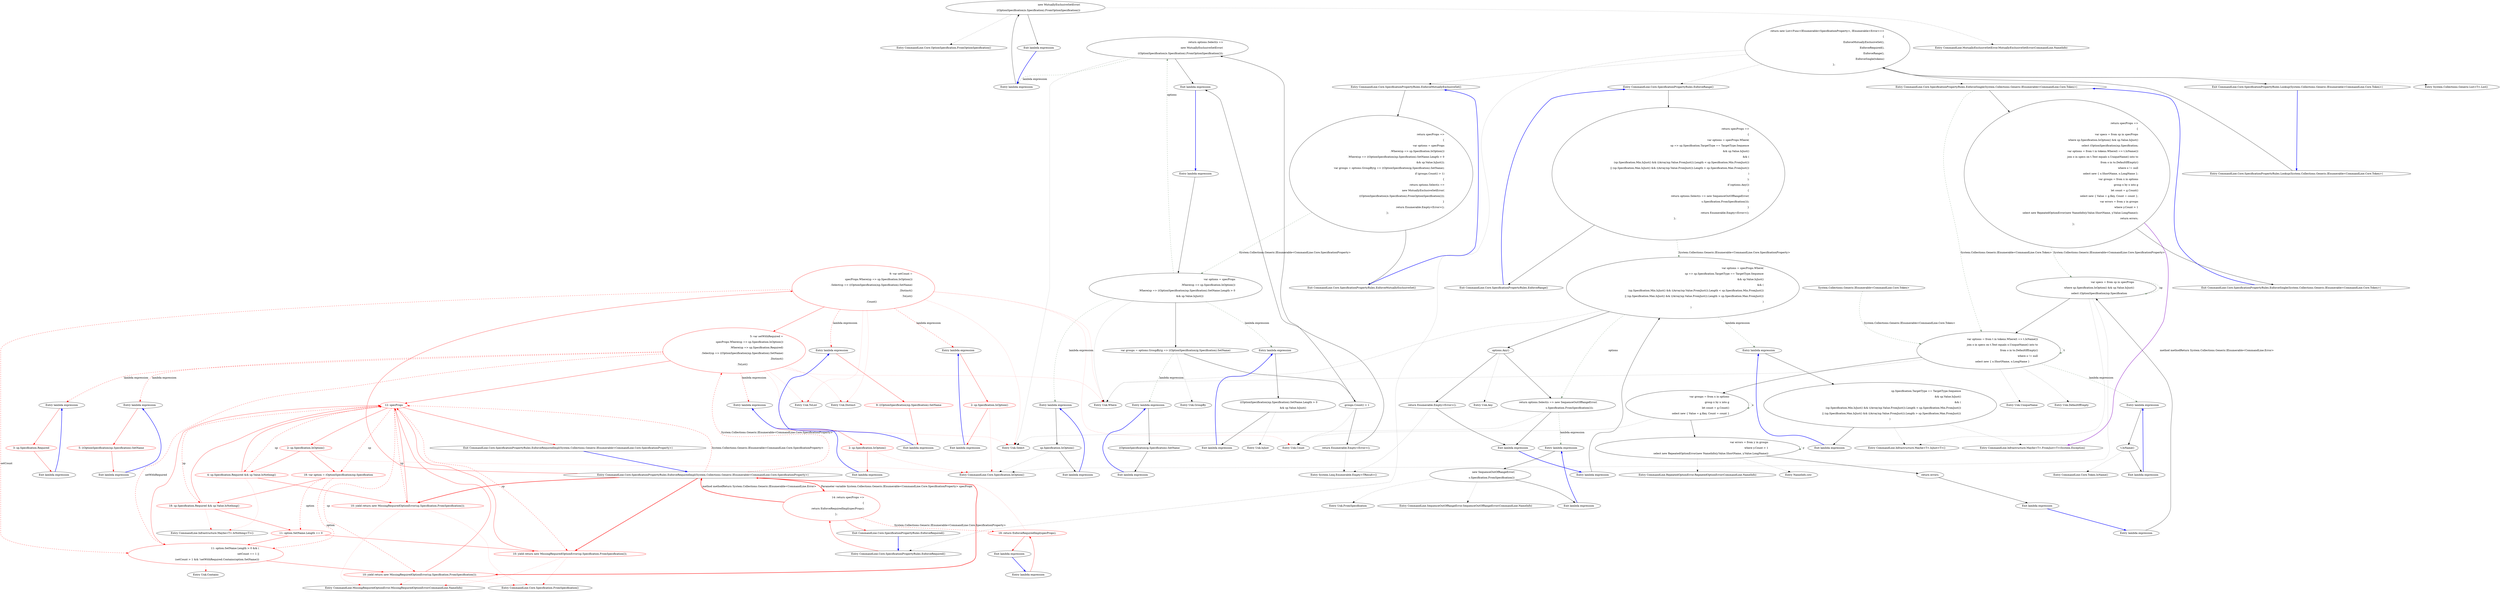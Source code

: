 digraph  {
m0_37 [cluster="CommandLine.Core.OptionSpecification.FromOptionSpecification()", file="SpecificationPropertyRules.cs", label="Entry CommandLine.Core.OptionSpecification.FromOptionSpecification()", span="15-15"];
m0_109 [cluster="NameInfo.cstr", file="SpecificationPropertyRules.cs", label="Entry NameInfo.cstr", span=""];
m0_4 [cluster="CommandLine.Core.SpecificationPropertyRules.EnforceMutuallyExclusiveSet()", file="SpecificationPropertyRules.cs", label="Entry CommandLine.Core.SpecificationPropertyRules.EnforceMutuallyExclusiveSet()", span="24-24"];
m0_8 [cluster="CommandLine.Core.SpecificationPropertyRules.EnforceMutuallyExclusiveSet()", file="SpecificationPropertyRules.cs", label="return specProps =>\r\n                {\r\n                    var options = specProps\r\n                            .Where(sp => sp.Specification.IsOption())\r\n                            .Where(sp => ((OptionSpecification)sp.Specification).SetName.Length > 0\r\n                                   && sp.Value.IsJust());\r\n                    var groups = options.GroupBy(g => ((OptionSpecification)g.Specification).SetName);\r\n                    if (groups.Count() > 1)\r\n                    {\r\n                        return options.Select(s =>\r\n                            new MutuallyExclusiveSetError(\r\n                                ((OptionSpecification)s.Specification).FromOptionSpecification()));\r\n                    }\r\n                    return Enumerable.Empty<Error>();\r\n                };", span="26-40"];
m0_9 [cluster="CommandLine.Core.SpecificationPropertyRules.EnforceMutuallyExclusiveSet()", file="SpecificationPropertyRules.cs", label="Exit CommandLine.Core.SpecificationPropertyRules.EnforceMutuallyExclusiveSet()", span="24-24"];
m0_90 [cluster="CommandLine.Infrastructure.Maybe<T>.IsJust<T>()", file="SpecificationPropertyRules.cs", label="Entry CommandLine.Infrastructure.Maybe<T>.IsJust<T>()", span="149-149"];
m0_6 [cluster="CommandLine.Core.SpecificationPropertyRules.EnforceRange()", file="SpecificationPropertyRules.cs", label="Entry CommandLine.Core.SpecificationPropertyRules.EnforceRange()", span="97-97"];
m0_78 [cluster="CommandLine.Core.SpecificationPropertyRules.EnforceRange()", file="SpecificationPropertyRules.cs", label="return specProps =>\r\n                {\r\n                    var options = specProps.Where(\r\n                        sp => sp.Specification.TargetType == TargetType.Sequence\r\n                        && sp.Value.IsJust()\r\n                        && (\r\n                            (sp.Specification.Min.IsJust() && ((Array)sp.Value.FromJust()).Length < sp.Specification.Min.FromJust())\r\n                            || (sp.Specification.Max.IsJust() && ((Array)sp.Value.FromJust()).Length > sp.Specification.Max.FromJust())\r\n                        )\r\n                    );\r\n                    if (options.Any())\r\n                    {\r\n                        return options.Select(s => new SequenceOutOfRangeError(\r\n                            s.Specification.FromSpecification()));\r\n                    }\r\n                    return Enumerable.Empty<Error>();\r\n                };", span="99-115"];
m0_79 [cluster="CommandLine.Core.SpecificationPropertyRules.EnforceRange()", file="SpecificationPropertyRules.cs", label="Exit CommandLine.Core.SpecificationPropertyRules.EnforceRange()", span="97-97"];
m0_60 [cluster="CommandLine.MissingRequiredOptionError.MissingRequiredOptionError(CommandLine.NameInfo)", file="SpecificationPropertyRules.cs", label="Entry CommandLine.MissingRequiredOptionError.MissingRequiredOptionError(CommandLine.NameInfo)", span="291-291"];
m0_113 [cluster="CommandLine.Core.Token.IsName()", file="SpecificationPropertyRules.cs", label="Entry CommandLine.Core.Token.IsName()", span="68-68"];
m0_86 [cluster="Unk.Any", file="SpecificationPropertyRules.cs", label="Entry Unk.Any", span=""];
m0_43 [cluster="CommandLine.Core.SpecificationPropertyRules.EnforceRequiredImpl(System.Collections.Generic.IEnumerable<CommandLine.Core.SpecificationProperty>)", file="SpecificationPropertyRules.cs", label="Entry CommandLine.Core.SpecificationPropertyRules.EnforceRequiredImpl(System.Collections.Generic.IEnumerable<CommandLine.Core.SpecificationProperty>)", span="51-51"];
m0_44 [cluster="CommandLine.Core.SpecificationPropertyRules.EnforceRequiredImpl(System.Collections.Generic.IEnumerable<CommandLine.Core.SpecificationProperty>)", color=red, community=0, file="SpecificationPropertyRules.cs", label="9: var setCount =\r\n                specProps.Where(sp => sp.Specification.IsOption())\r\n                    .Select(sp => ((OptionSpecification)sp.Specification).SetName)\r\n                    .Distinct()\r\n                    .ToList()\r\n                    .Count()", span="53-58"];
m0_51 [cluster="CommandLine.Core.SpecificationPropertyRules.EnforceRequiredImpl(System.Collections.Generic.IEnumerable<CommandLine.Core.SpecificationProperty>)", color=red, community=0, file="SpecificationPropertyRules.cs", label="10: yield return new MissingRequiredOptionError(sp.Specification.FromSpecification());", span="76-76"];
m0_53 [cluster="CommandLine.Core.SpecificationPropertyRules.EnforceRequiredImpl(System.Collections.Generic.IEnumerable<CommandLine.Core.SpecificationProperty>)", color=red, community=0, file="SpecificationPropertyRules.cs", label="10: yield return new MissingRequiredOptionError(sp.Specification.FromSpecification());", span="83-83"];
m0_55 [cluster="CommandLine.Core.SpecificationPropertyRules.EnforceRequiredImpl(System.Collections.Generic.IEnumerable<CommandLine.Core.SpecificationProperty>)", color=red, community=0, file="SpecificationPropertyRules.cs", label="10: yield return new MissingRequiredOptionError(sp.Specification.FromSpecification());", span="91-91"];
m0_45 [cluster="CommandLine.Core.SpecificationPropertyRules.EnforceRequiredImpl(System.Collections.Generic.IEnumerable<CommandLine.Core.SpecificationProperty>)", color=red, community=0, file="SpecificationPropertyRules.cs", label="5: var setWithRequired =\r\n                specProps.Where(sp => sp.Specification.IsOption())\r\n                    .Where(sp => sp.Specification.Required)\r\n                    .Select(sp => ((OptionSpecification)sp.Specification).SetName)\r\n                    .Distinct()\r\n                    .ToList()", span="60-65"];
m0_46 [cluster="CommandLine.Core.SpecificationPropertyRules.EnforceRequiredImpl(System.Collections.Generic.IEnumerable<CommandLine.Core.SpecificationProperty>)", color=red, community=0, file="SpecificationPropertyRules.cs", label="12: specProps", span="67-67"];
m0_52 [cluster="CommandLine.Core.SpecificationPropertyRules.EnforceRequiredImpl(System.Collections.Generic.IEnumerable<CommandLine.Core.SpecificationProperty>)", color=red, community=0, file="SpecificationPropertyRules.cs", label="11: option.SetName.Length > 0 && (\r\n                            setCount == 1 ||\r\n                            (setCount > 1 && !setWithRequired.Contains(option.SetName)))", span="78-80"];
m0_47 [cluster="CommandLine.Core.SpecificationPropertyRules.EnforceRequiredImpl(System.Collections.Generic.IEnumerable<CommandLine.Core.SpecificationProperty>)", color=red, community=0, file="SpecificationPropertyRules.cs", label="2: sp.Specification.IsOption()", span="69-69"];
m0_48 [cluster="CommandLine.Core.SpecificationPropertyRules.EnforceRequiredImpl(System.Collections.Generic.IEnumerable<CommandLine.Core.SpecificationProperty>)", color=red, community=0, file="SpecificationPropertyRules.cs", label="18: var option = (OptionSpecification)sp.Specification", span="71-71"];
m0_49 [cluster="CommandLine.Core.SpecificationPropertyRules.EnforceRequiredImpl(System.Collections.Generic.IEnumerable<CommandLine.Core.SpecificationProperty>)", color=red, community=0, file="SpecificationPropertyRules.cs", label="18: sp.Specification.Required && sp.Value.IsNothing()", span="72-72"];
m0_54 [cluster="CommandLine.Core.SpecificationPropertyRules.EnforceRequiredImpl(System.Collections.Generic.IEnumerable<CommandLine.Core.SpecificationProperty>)", color=red, community=0, file="SpecificationPropertyRules.cs", label="4: sp.Specification.Required && sp.Value.IsNothing()", span="89-89"];
m0_50 [cluster="CommandLine.Core.SpecificationPropertyRules.EnforceRequiredImpl(System.Collections.Generic.IEnumerable<CommandLine.Core.SpecificationProperty>)", color=red, community=0, file="SpecificationPropertyRules.cs", label="11: option.SetName.Length == 0", span="74-74"];
m0_56 [cluster="CommandLine.Core.SpecificationPropertyRules.EnforceRequiredImpl(System.Collections.Generic.IEnumerable<CommandLine.Core.SpecificationProperty>)", file="SpecificationPropertyRules.cs", label="Exit CommandLine.Core.SpecificationPropertyRules.EnforceRequiredImpl(System.Collections.Generic.IEnumerable<CommandLine.Core.SpecificationProperty>)", span="51-51"];
m0_17 [cluster="Unk.Where", file="SpecificationPropertyRules.cs", label="Entry Unk.Where", span=""];
m0_21 [cluster="System.Linq.Enumerable.Empty<TResult>()", file="SpecificationPropertyRules.cs", label="Entry System.Linq.Enumerable.Empty<TResult>()", span="0-0"];
m0_96 [cluster="Unk.FromSpecification", file="SpecificationPropertyRules.cs", label="Entry Unk.FromSpecification", span=""];
m0_91 [cluster="CommandLine.Infrastructure.Maybe<T>.FromJust<T>(System.Exception)", file="SpecificationPropertyRules.cs", label="Entry CommandLine.Infrastructure.Maybe<T>.FromJust<T>(System.Exception)", span="134-134"];
m0_7 [cluster="CommandLine.Core.SpecificationPropertyRules.EnforceSingle(System.Collections.Generic.IEnumerable<CommandLine.Core.Token>)", file="SpecificationPropertyRules.cs", label="Entry CommandLine.Core.SpecificationPropertyRules.EnforceSingle(System.Collections.Generic.IEnumerable<CommandLine.Core.Token>)", span="118-118"];
m0_97 [cluster="CommandLine.Core.SpecificationPropertyRules.EnforceSingle(System.Collections.Generic.IEnumerable<CommandLine.Core.Token>)", file="SpecificationPropertyRules.cs", label="return specProps =>\r\n                {\r\n                    var specs = from sp in specProps\r\n                                where sp.Specification.IsOption() && sp.Value.IsJust()\r\n                                select (OptionSpecification)sp.Specification;\r\n                    var options = from t in tokens.Where(t => t.IsName())\r\n                                  join o in specs on t.Text equals o.UniqueName() into to\r\n                                  from o in to.DefaultIfEmpty()\r\n                                  where o != null\r\n                                  select new { o.ShortName, o.LongName };\r\n                    var groups = from x in options\r\n                                 group x by x into g\r\n                                 let count = g.Count()\r\n                                 select new { Value = g.Key, Count = count };\r\n                    var errors = from y in groups\r\n                                 where y.Count > 1\r\n                                 select new RepeatedOptionError(new NameInfo(y.Value.ShortName, y.Value.LongName));\r\n                    return errors;\r\n                };", span="120-138"];
m0_98 [cluster="CommandLine.Core.SpecificationPropertyRules.EnforceSingle(System.Collections.Generic.IEnumerable<CommandLine.Core.Token>)", file="SpecificationPropertyRules.cs", label="Exit CommandLine.Core.SpecificationPropertyRules.EnforceSingle(System.Collections.Generic.IEnumerable<CommandLine.Core.Token>)", span="118-118"];
m0_59 [cluster="CommandLine.Infrastructure.Maybe<T>.IsNothing<T>()", file="SpecificationPropertyRules.cs", label="Entry CommandLine.Infrastructure.Maybe<T>.IsNothing<T>()", span="144-144"];
m0_62 [cluster="Unk.Contains", file="SpecificationPropertyRules.cs", label="Entry Unk.Contains", span=""];
m0_95 [cluster="CommandLine.SequenceOutOfRangeError.SequenceOutOfRangeError(CommandLine.NameInfo)", file="SpecificationPropertyRules.cs", label="Entry CommandLine.SequenceOutOfRangeError.SequenceOutOfRangeError(CommandLine.NameInfo)", span="324-324"];
m0_0 [cluster="CommandLine.Core.SpecificationPropertyRules.Lookup(System.Collections.Generic.IEnumerable<CommandLine.Core.Token>)", file="SpecificationPropertyRules.cs", label="Entry CommandLine.Core.SpecificationPropertyRules.Lookup(System.Collections.Generic.IEnumerable<CommandLine.Core.Token>)", span="12-12"];
m0_1 [cluster="CommandLine.Core.SpecificationPropertyRules.Lookup(System.Collections.Generic.IEnumerable<CommandLine.Core.Token>)", file="SpecificationPropertyRules.cs", label="return new List<Func<IEnumerable<SpecificationProperty>, IEnumerable<Error>>>\r\n                {\r\n                    EnforceMutuallyExclusiveSet(),\r\n                    EnforceRequired(),\r\n                    EnforceRange(),\r\n                    EnforceSingle(tokens)\r\n                };", span="15-21"];
m0_2 [cluster="CommandLine.Core.SpecificationPropertyRules.Lookup(System.Collections.Generic.IEnumerable<CommandLine.Core.Token>)", file="SpecificationPropertyRules.cs", label="Exit CommandLine.Core.SpecificationPropertyRules.Lookup(System.Collections.Generic.IEnumerable<CommandLine.Core.Token>)", span="12-12"];
m0_110 [cluster="lambda expression", file="SpecificationPropertyRules.cs", label="Entry lambda expression", span="125-125"];
m0_11 [cluster="lambda expression", file="SpecificationPropertyRules.cs", label="var options = specProps\r\n                            .Where(sp => sp.Specification.IsOption())\r\n                            .Where(sp => ((OptionSpecification)sp.Specification).SetName.Length > 0\r\n                                   && sp.Value.IsJust())", span="28-31"];
m0_10 [cluster="lambda expression", file="SpecificationPropertyRules.cs", label="Entry lambda expression", span="26-40"];
m0_12 [cluster="lambda expression", file="SpecificationPropertyRules.cs", label="var groups = options.GroupBy(g => ((OptionSpecification)g.Specification).SetName)", span="32-32"];
m0_22 [cluster="lambda expression", file="SpecificationPropertyRules.cs", label="Entry lambda expression", span="29-29"];
m0_26 [cluster="lambda expression", file="SpecificationPropertyRules.cs", label="Entry lambda expression", span="30-31"];
m0_14 [cluster="lambda expression", file="SpecificationPropertyRules.cs", label="return options.Select(s =>\r\n                            new MutuallyExclusiveSetError(\r\n                                ((OptionSpecification)s.Specification).FromOptionSpecification()));", span="35-37"];
m0_13 [cluster="lambda expression", file="SpecificationPropertyRules.cs", label="groups.Count() > 1", span="33-33"];
m0_30 [cluster="lambda expression", file="SpecificationPropertyRules.cs", label="Entry lambda expression", span="32-32"];
m0_15 [cluster="lambda expression", file="SpecificationPropertyRules.cs", label="return Enumerable.Empty<Error>();", span="39-39"];
m0_16 [cluster="lambda expression", file="SpecificationPropertyRules.cs", label="Exit lambda expression", span="26-40"];
m0_33 [cluster="lambda expression", file="SpecificationPropertyRules.cs", label="Entry lambda expression", span="35-37"];
m0_23 [cluster="lambda expression", file="SpecificationPropertyRules.cs", label="sp.Specification.IsOption()", span="29-29"];
m0_24 [cluster="lambda expression", file="SpecificationPropertyRules.cs", label="Exit lambda expression", span="29-29"];
m0_27 [cluster="lambda expression", file="SpecificationPropertyRules.cs", label="((OptionSpecification)sp.Specification).SetName.Length > 0\r\n                                   && sp.Value.IsJust()", span="30-31"];
m0_28 [cluster="lambda expression", file="SpecificationPropertyRules.cs", label="Exit lambda expression", span="30-31"];
m0_31 [cluster="lambda expression", file="SpecificationPropertyRules.cs", label="((OptionSpecification)g.Specification).SetName", span="32-32"];
m0_32 [cluster="lambda expression", file="SpecificationPropertyRules.cs", label="Exit lambda expression", span="32-32"];
m0_34 [cluster="lambda expression", file="SpecificationPropertyRules.cs", label="new MutuallyExclusiveSetError(\r\n                                ((OptionSpecification)s.Specification).FromOptionSpecification())", span="36-37"];
m0_35 [cluster="lambda expression", file="SpecificationPropertyRules.cs", label="Exit lambda expression", span="35-37"];
m0_41 [cluster="lambda expression", color=red, community=0, file="SpecificationPropertyRules.cs", label="18: return EnforceRequiredImpl(specProps);", span="47-47"];
m0_40 [cluster="lambda expression", file="SpecificationPropertyRules.cs", label="Entry lambda expression", span="45-48"];
m0_42 [cluster="lambda expression", file="SpecificationPropertyRules.cs", label="Exit lambda expression", span="45-48"];
m0_63 [cluster="lambda expression", file="SpecificationPropertyRules.cs", label="Entry lambda expression", span="54-54"];
m0_66 [cluster="lambda expression", file="SpecificationPropertyRules.cs", label="Entry lambda expression", span="55-55"];
m0_69 [cluster="lambda expression", file="SpecificationPropertyRules.cs", label="Entry lambda expression", span="61-61"];
m0_72 [cluster="lambda expression", file="SpecificationPropertyRules.cs", label="Entry lambda expression", span="62-62"];
m0_75 [cluster="lambda expression", file="SpecificationPropertyRules.cs", label="Entry lambda expression", span="63-63"];
m0_64 [cluster="lambda expression", color=red, community=0, file="SpecificationPropertyRules.cs", label="2: sp.Specification.IsOption()", span="54-54"];
m0_65 [cluster="lambda expression", file="SpecificationPropertyRules.cs", label="Exit lambda expression", span="54-54"];
m0_67 [cluster="lambda expression", color=red, community=0, file="SpecificationPropertyRules.cs", label="9: ((OptionSpecification)sp.Specification).SetName", span="55-55"];
m0_68 [cluster="lambda expression", file="SpecificationPropertyRules.cs", label="Exit lambda expression", span="55-55"];
m0_70 [cluster="lambda expression", color=red, community=0, file="SpecificationPropertyRules.cs", label="2: sp.Specification.IsOption()", span="61-61"];
m0_71 [cluster="lambda expression", file="SpecificationPropertyRules.cs", label="Exit lambda expression", span="61-61"];
m0_73 [cluster="lambda expression", color=red, community=0, file="SpecificationPropertyRules.cs", label="3: sp.Specification.Required", span="62-62"];
m0_74 [cluster="lambda expression", file="SpecificationPropertyRules.cs", label="Exit lambda expression", span="62-62"];
m0_76 [cluster="lambda expression", color=red, community=0, file="SpecificationPropertyRules.cs", label="5: ((OptionSpecification)sp.Specification).SetName", span="63-63"];
m0_77 [cluster="lambda expression", file="SpecificationPropertyRules.cs", label="Exit lambda expression", span="63-63"];
m0_81 [cluster="lambda expression", file="SpecificationPropertyRules.cs", label="var options = specProps.Where(\r\n                        sp => sp.Specification.TargetType == TargetType.Sequence\r\n                        && sp.Value.IsJust()\r\n                        && (\r\n                            (sp.Specification.Min.IsJust() && ((Array)sp.Value.FromJust()).Length < sp.Specification.Min.FromJust())\r\n                            || (sp.Specification.Max.IsJust() && ((Array)sp.Value.FromJust()).Length > sp.Specification.Max.FromJust())\r\n                        )\r\n                    )", span="101-108"];
m0_80 [cluster="lambda expression", file="SpecificationPropertyRules.cs", label="Entry lambda expression", span="99-115"];
m0_82 [cluster="lambda expression", file="SpecificationPropertyRules.cs", label="options.Any()", span="109-109"];
m0_87 [cluster="lambda expression", file="SpecificationPropertyRules.cs", label="Entry lambda expression", span="102-107"];
m0_83 [cluster="lambda expression", file="SpecificationPropertyRules.cs", label="return options.Select(s => new SequenceOutOfRangeError(\r\n                            s.Specification.FromSpecification()));", span="111-112"];
m0_84 [cluster="lambda expression", file="SpecificationPropertyRules.cs", label="return Enumerable.Empty<Error>();", span="114-114"];
m0_85 [cluster="lambda expression", file="SpecificationPropertyRules.cs", label="Exit lambda expression", span="99-115"];
m0_92 [cluster="lambda expression", file="SpecificationPropertyRules.cs", label="Entry lambda expression", span="111-112"];
m0_88 [cluster="lambda expression", file="SpecificationPropertyRules.cs", label="sp.Specification.TargetType == TargetType.Sequence\r\n                        && sp.Value.IsJust()\r\n                        && (\r\n                            (sp.Specification.Min.IsJust() && ((Array)sp.Value.FromJust()).Length < sp.Specification.Min.FromJust())\r\n                            || (sp.Specification.Max.IsJust() && ((Array)sp.Value.FromJust()).Length > sp.Specification.Max.FromJust())\r\n                        )", span="102-107"];
m0_89 [cluster="lambda expression", file="SpecificationPropertyRules.cs", label="Exit lambda expression", span="102-107"];
m0_93 [cluster="lambda expression", file="SpecificationPropertyRules.cs", label="new SequenceOutOfRangeError(\r\n                            s.Specification.FromSpecification())", span="111-112"];
m0_94 [cluster="lambda expression", file="SpecificationPropertyRules.cs", label="Exit lambda expression", span="111-112"];
m0_101 [cluster="lambda expression", file="SpecificationPropertyRules.cs", label="var options = from t in tokens.Where(t => t.IsName())\r\n                                  join o in specs on t.Text equals o.UniqueName() into to\r\n                                  from o in to.DefaultIfEmpty()\r\n                                  where o != null\r\n                                  select new { o.ShortName, o.LongName }", span="125-129"];
m0_100 [cluster="lambda expression", file="SpecificationPropertyRules.cs", label="var specs = from sp in specProps\r\n                                where sp.Specification.IsOption() && sp.Value.IsJust()\r\n                                select (OptionSpecification)sp.Specification", span="122-124"];
m0_99 [cluster="lambda expression", file="SpecificationPropertyRules.cs", label="Entry lambda expression", span="120-138"];
m0_102 [cluster="lambda expression", file="SpecificationPropertyRules.cs", label="var groups = from x in options\r\n                                 group x by x into g\r\n                                 let count = g.Count()\r\n                                 select new { Value = g.Key, Count = count }", span="130-133"];
m0_103 [cluster="lambda expression", file="SpecificationPropertyRules.cs", label="var errors = from y in groups\r\n                                 where y.Count > 1\r\n                                 select new RepeatedOptionError(new NameInfo(y.Value.ShortName, y.Value.LongName))", span="134-136"];
m0_104 [cluster="lambda expression", file="SpecificationPropertyRules.cs", label="return errors;", span="137-137"];
m0_105 [cluster="lambda expression", file="SpecificationPropertyRules.cs", label="Exit lambda expression", span="120-138"];
m0_111 [cluster="lambda expression", file="SpecificationPropertyRules.cs", label="t.IsName()", span="125-125"];
m0_112 [cluster="lambda expression", file="SpecificationPropertyRules.cs", label="Exit lambda expression", span="125-125"];
m0_108 [cluster="CommandLine.RepeatedOptionError.RepeatedOptionError(CommandLine.NameInfo)", file="SpecificationPropertyRules.cs", label="Entry CommandLine.RepeatedOptionError.RepeatedOptionError(CommandLine.NameInfo)", span="335-335"];
m0_5 [cluster="CommandLine.Core.SpecificationPropertyRules.EnforceRequired()", file="SpecificationPropertyRules.cs", label="Entry CommandLine.Core.SpecificationPropertyRules.EnforceRequired()", span="43-43"];
m0_38 [cluster="CommandLine.Core.SpecificationPropertyRules.EnforceRequired()", color=red, community=0, file="SpecificationPropertyRules.cs", label="14: return specProps =>\r\n            {\r\n                return EnforceRequiredImpl(specProps);\r\n            };", span="45-48"];
m0_39 [cluster="CommandLine.Core.SpecificationPropertyRules.EnforceRequired()", file="SpecificationPropertyRules.cs", label="Exit CommandLine.Core.SpecificationPropertyRules.EnforceRequired()", span="43-43"];
m0_20 [cluster="Unk.Select", file="SpecificationPropertyRules.cs", label="Entry Unk.Select", span=""];
m0_29 [cluster="Unk.IsJust", file="SpecificationPropertyRules.cs", label="Entry Unk.IsJust", span=""];
m0_106 [cluster="Unk.UniqueName", file="SpecificationPropertyRules.cs", label="Entry Unk.UniqueName", span=""];
m0_58 [cluster="Unk.ToList", file="SpecificationPropertyRules.cs", label="Entry Unk.ToList", span=""];
m0_36 [cluster="CommandLine.MutuallyExclusiveSetError.MutuallyExclusiveSetError(CommandLine.NameInfo)", file="SpecificationPropertyRules.cs", label="Entry CommandLine.MutuallyExclusiveSetError.MutuallyExclusiveSetError(CommandLine.NameInfo)", span="302-302"];
m0_107 [cluster="Unk.DefaultIfEmpty", file="SpecificationPropertyRules.cs", label="Entry Unk.DefaultIfEmpty", span=""];
m0_25 [cluster="CommandLine.Core.Specification.IsOption()", file="SpecificationPropertyRules.cs", label="Entry CommandLine.Core.Specification.IsOption()", span="10-10"];
m0_61 [cluster="CommandLine.Core.Specification.FromSpecification()", file="SpecificationPropertyRules.cs", label="Entry CommandLine.Core.Specification.FromSpecification()", span="22-22"];
m0_3 [cluster="System.Collections.Generic.List<T>.List()", file="SpecificationPropertyRules.cs", label="Entry System.Collections.Generic.List<T>.List()", span="0-0"];
m0_57 [cluster="Unk.Distinct", file="SpecificationPropertyRules.cs", label="Entry Unk.Distinct", span=""];
m0_18 [cluster="Unk.GroupBy", file="SpecificationPropertyRules.cs", label="Entry Unk.GroupBy", span=""];
m0_19 [cluster="Unk.Count", file="SpecificationPropertyRules.cs", label="Entry Unk.Count", span=""];
m0_114 [file="SpecificationPropertyRules.cs", label="System.Collections.Generic.IEnumerable<CommandLine.Core.Token>", span=""];
m0_4 -> m0_8  [key=0, style=solid];
m0_8 -> m0_9  [key=0, style=solid];
m0_8 -> m0_11  [color=darkseagreen4, key=1, label="System.Collections.Generic.IEnumerable<CommandLine.Core.SpecificationProperty>", style=dashed];
m0_9 -> m0_4  [color=blue, key=0, style=bold];
m0_6 -> m0_78  [key=0, style=solid];
m0_78 -> m0_79  [key=0, style=solid];
m0_78 -> m0_81  [color=darkseagreen4, key=1, label="System.Collections.Generic.IEnumerable<CommandLine.Core.SpecificationProperty>", style=dashed];
m0_79 -> m0_6  [color=blue, key=0, style=bold];
m0_43 -> m0_44  [color=red, key=0, style=solid];
m0_43 -> m0_51  [color=red, key=0, style=bold];
m0_43 -> m0_53  [color=red, key=0, style=bold];
m0_43 -> m0_55  [color=red, key=0, style=bold];
m0_43 -> m0_45  [color=red, key=1, label="System.Collections.Generic.IEnumerable<CommandLine.Core.SpecificationProperty>", style=dashed];
m0_43 -> m0_46  [color=red, key=1, label="System.Collections.Generic.IEnumerable<CommandLine.Core.SpecificationProperty>", style=dashed];
m0_43 -> m0_38  [color=red, key=3, label="Parameter variable System.Collections.Generic.IEnumerable<CommandLine.Core.SpecificationProperty> specProps", style=bold];
m0_44 -> m0_45  [color=red, key=0, style=solid];
m0_44 -> m0_17  [color=red, key=2, style=dotted];
m0_44 -> m0_20  [color=red, key=2, style=dotted];
m0_44 -> m0_57  [color=red, key=2, style=dotted];
m0_44 -> m0_58  [color=red, key=2, style=dotted];
m0_44 -> m0_19  [color=red, key=2, style=dotted];
m0_44 -> m0_63  [color=red, key=1, label="lambda expression", style=dashed];
m0_44 -> m0_66  [color=red, key=1, label="lambda expression", style=dashed];
m0_44 -> m0_52  [color=red, key=1, label=setCount, style=dashed];
m0_51 -> m0_46  [color=red, key=0, style=solid];
m0_51 -> m0_60  [color=red, key=2, style=dotted];
m0_51 -> m0_61  [color=red, key=2, style=dotted];
m0_53 -> m0_46  [color=red, key=0, style=solid];
m0_53 -> m0_60  [color=red, key=2, style=dotted];
m0_53 -> m0_61  [color=red, key=2, style=dotted];
m0_55 -> m0_46  [color=red, key=0, style=solid];
m0_55 -> m0_60  [color=red, key=2, style=dotted];
m0_55 -> m0_61  [color=red, key=2, style=dotted];
m0_45 -> m0_46  [color=red, key=0, style=solid];
m0_45 -> m0_17  [color=red, key=2, style=dotted];
m0_45 -> m0_20  [color=red, key=2, style=dotted];
m0_45 -> m0_57  [color=red, key=2, style=dotted];
m0_45 -> m0_58  [color=red, key=2, style=dotted];
m0_45 -> m0_69  [color=red, key=1, label="lambda expression", style=dashed];
m0_45 -> m0_72  [color=red, key=1, label="lambda expression", style=dashed];
m0_45 -> m0_75  [color=red, key=1, label="lambda expression", style=dashed];
m0_45 -> m0_52  [color=red, key=1, label=setWithRequired, style=dashed];
m0_46 -> m0_47  [color=red, key=0, style=solid];
m0_46 -> m0_56  [color=red, key=0, style=solid];
m0_46 -> m0_48  [color=red, key=1, label=sp, style=dashed];
m0_46 -> m0_49  [color=red, key=1, label=sp, style=dashed];
m0_46 -> m0_51  [color=red, key=1, label=sp, style=dashed];
m0_46 -> m0_53  [color=red, key=1, label=sp, style=dashed];
m0_46 -> m0_54  [color=red, key=1, label=sp, style=dashed];
m0_46 -> m0_55  [color=red, key=1, label=sp, style=dashed];
m0_52 -> m0_53  [color=red, key=0, style=solid];
m0_52 -> m0_46  [color=red, key=0, style=solid];
m0_52 -> m0_62  [color=red, key=2, style=dotted];
m0_47 -> m0_48  [color=red, key=0, style=solid];
m0_47 -> m0_54  [color=red, key=0, style=solid];
m0_47 -> m0_25  [color=red, key=2, style=dotted];
m0_48 -> m0_49  [color=red, key=0, style=solid];
m0_48 -> m0_50  [color=red, key=1, label=option, style=dashed];
m0_48 -> m0_52  [color=red, key=1, label=option, style=dashed];
m0_49 -> m0_50  [color=red, key=0, style=solid];
m0_49 -> m0_46  [color=red, key=0, style=solid];
m0_49 -> m0_59  [color=red, key=2, style=dotted];
m0_54 -> m0_55  [color=red, key=0, style=solid];
m0_54 -> m0_46  [color=red, key=0, style=solid];
m0_54 -> m0_59  [color=red, key=2, style=dotted];
m0_50 -> m0_51  [color=red, key=0, style=solid];
m0_50 -> m0_52  [color=red, key=0, style=solid];
m0_56 -> m0_43  [color=blue, key=0, style=bold];
m0_7 -> m0_97  [key=0, style=solid];
m0_7 -> m0_101  [color=darkseagreen4, key=1, label="System.Collections.Generic.IEnumerable<CommandLine.Core.Token>", style=dashed];
m0_97 -> m0_98  [key=0, style=solid];
m0_97 -> m0_100  [color=darkseagreen4, key=1, label="System.Collections.Generic.IEnumerable<CommandLine.Core.SpecificationProperty>", style=dashed];
m0_97 -> m0_91  [color=darkorchid, key=3, label="method methodReturn System.Collections.Generic.IEnumerable<CommandLine.Error> ", style=bold];
m0_98 -> m0_7  [color=blue, key=0, style=bold];
m0_0 -> m0_1  [key=0, style=solid];
m0_1 -> m0_2  [key=0, style=solid];
m0_1 -> m0_3  [key=2, style=dotted];
m0_1 -> m0_4  [key=2, style=dotted];
m0_1 -> m0_5  [key=2, style=dotted];
m0_1 -> m0_6  [key=2, style=dotted];
m0_1 -> m0_7  [key=2, style=dotted];
m0_2 -> m0_0  [color=blue, key=0, style=bold];
m0_110 -> m0_111  [key=0, style=solid];
m0_11 -> m0_12  [key=0, style=solid];
m0_11 -> m0_17  [key=2, style=dotted];
m0_11 -> m0_22  [color=darkseagreen4, key=1, label="lambda expression", style=dashed];
m0_11 -> m0_26  [color=darkseagreen4, key=1, label="lambda expression", style=dashed];
m0_11 -> m0_14  [color=darkseagreen4, key=1, label=options, style=dashed];
m0_10 -> m0_11  [key=0, style=solid];
m0_12 -> m0_13  [key=0, style=solid];
m0_12 -> m0_18  [key=2, style=dotted];
m0_12 -> m0_30  [color=darkseagreen4, key=1, label="lambda expression", style=dashed];
m0_22 -> m0_23  [key=0, style=solid];
m0_26 -> m0_27  [key=0, style=solid];
m0_14 -> m0_16  [key=0, style=solid];
m0_14 -> m0_20  [key=2, style=dotted];
m0_14 -> m0_33  [color=darkseagreen4, key=1, label="lambda expression", style=dashed];
m0_13 -> m0_14  [key=0, style=solid];
m0_13 -> m0_15  [key=0, style=solid];
m0_13 -> m0_19  [key=2, style=dotted];
m0_30 -> m0_31  [key=0, style=solid];
m0_15 -> m0_16  [key=0, style=solid];
m0_15 -> m0_21  [key=2, style=dotted];
m0_16 -> m0_10  [color=blue, key=0, style=bold];
m0_33 -> m0_34  [key=0, style=solid];
m0_23 -> m0_24  [key=0, style=solid];
m0_23 -> m0_25  [key=2, style=dotted];
m0_24 -> m0_22  [color=blue, key=0, style=bold];
m0_27 -> m0_28  [key=0, style=solid];
m0_27 -> m0_29  [key=2, style=dotted];
m0_28 -> m0_26  [color=blue, key=0, style=bold];
m0_31 -> m0_32  [key=0, style=solid];
m0_32 -> m0_30  [color=blue, key=0, style=bold];
m0_34 -> m0_35  [key=0, style=solid];
m0_34 -> m0_36  [key=2, style=dotted];
m0_34 -> m0_37  [key=2, style=dotted];
m0_35 -> m0_33  [color=blue, key=0, style=bold];
m0_41 -> m0_42  [color=red, key=0, style=solid];
m0_41 -> m0_43  [color=red, key=2, style=dotted];
m0_40 -> m0_41  [color=red, key=0, style=solid];
m0_42 -> m0_40  [color=blue, key=0, style=bold];
m0_63 -> m0_64  [color=red, key=0, style=solid];
m0_66 -> m0_67  [color=red, key=0, style=solid];
m0_69 -> m0_70  [color=red, key=0, style=solid];
m0_72 -> m0_73  [color=red, key=0, style=solid];
m0_75 -> m0_76  [color=red, key=0, style=solid];
m0_64 -> m0_65  [color=red, key=0, style=solid];
m0_64 -> m0_25  [color=red, key=2, style=dotted];
m0_65 -> m0_63  [color=blue, key=0, style=bold];
m0_67 -> m0_68  [color=red, key=0, style=solid];
m0_68 -> m0_66  [color=blue, key=0, style=bold];
m0_70 -> m0_71  [color=red, key=0, style=solid];
m0_70 -> m0_25  [color=red, key=2, style=dotted];
m0_71 -> m0_69  [color=blue, key=0, style=bold];
m0_73 -> m0_74  [color=red, key=0, style=solid];
m0_74 -> m0_72  [color=blue, key=0, style=bold];
m0_76 -> m0_77  [color=red, key=0, style=solid];
m0_77 -> m0_75  [color=blue, key=0, style=bold];
m0_81 -> m0_82  [key=0, style=solid];
m0_81 -> m0_17  [key=2, style=dotted];
m0_81 -> m0_87  [color=darkseagreen4, key=1, label="lambda expression", style=dashed];
m0_81 -> m0_83  [color=darkseagreen4, key=1, label=options, style=dashed];
m0_80 -> m0_81  [key=0, style=solid];
m0_82 -> m0_83  [key=0, style=solid];
m0_82 -> m0_84  [key=0, style=solid];
m0_82 -> m0_86  [key=2, style=dotted];
m0_87 -> m0_88  [key=0, style=solid];
m0_83 -> m0_85  [key=0, style=solid];
m0_83 -> m0_20  [key=2, style=dotted];
m0_83 -> m0_92  [color=darkseagreen4, key=1, label="lambda expression", style=dashed];
m0_84 -> m0_85  [key=0, style=solid];
m0_84 -> m0_21  [key=2, style=dotted];
m0_85 -> m0_80  [color=blue, key=0, style=bold];
m0_92 -> m0_93  [key=0, style=solid];
m0_88 -> m0_89  [key=0, style=solid];
m0_88 -> m0_90  [key=2, style=dotted];
m0_88 -> m0_91  [key=2, style=dotted];
m0_89 -> m0_87  [color=blue, key=0, style=bold];
m0_93 -> m0_94  [key=0, style=solid];
m0_93 -> m0_95  [key=2, style=dotted];
m0_93 -> m0_96  [key=2, style=dotted];
m0_94 -> m0_92  [color=blue, key=0, style=bold];
m0_101 -> m0_102  [key=0, style=solid];
m0_101 -> m0_17  [key=2, style=dotted];
m0_101 -> m0_106  [key=2, style=dotted];
m0_101 -> m0_107  [key=2, style=dotted];
m0_101 -> m0_110  [color=darkseagreen4, key=1, label="lambda expression", style=dashed];
m0_101 -> m0_101  [color=darkseagreen4, key=1, label=t, style=dashed];
m0_100 -> m0_101  [key=0, style=solid];
m0_100 -> m0_25  [key=2, style=dotted];
m0_100 -> m0_90  [key=2, style=dotted];
m0_100 -> m0_100  [color=darkseagreen4, key=1, label=sp, style=dashed];
m0_99 -> m0_100  [key=0, style=solid];
m0_102 -> m0_103  [key=0, style=solid];
m0_102 -> m0_19  [key=2, style=dotted];
m0_102 -> m0_102  [color=darkseagreen4, key=1, label=x, style=dashed];
m0_103 -> m0_104  [key=0, style=solid];
m0_103 -> m0_108  [key=2, style=dotted];
m0_103 -> m0_109  [key=2, style=dotted];
m0_103 -> m0_103  [color=darkseagreen4, key=1, label=y, style=dashed];
m0_104 -> m0_105  [key=0, style=solid];
m0_105 -> m0_99  [color=blue, key=0, style=bold];
m0_111 -> m0_112  [key=0, style=solid];
m0_111 -> m0_113  [key=2, style=dotted];
m0_112 -> m0_110  [color=blue, key=0, style=bold];
m0_5 -> m0_38  [color=red, key=0, style=solid];
m0_38 -> m0_39  [color=red, key=0, style=solid];
m0_38 -> m0_41  [color=red, key=1, label="System.Collections.Generic.IEnumerable<CommandLine.Core.SpecificationProperty>", style=dashed];
m0_38 -> m0_43  [color=red, key=3, label="method methodReturn System.Collections.Generic.IEnumerable<CommandLine.Error> ", style=bold];
m0_39 -> m0_5  [color=blue, key=0, style=bold];
m0_114 -> m0_101  [color=darkseagreen4, key=1, label="System.Collections.Generic.IEnumerable<CommandLine.Core.Token>", style=dashed];
}
